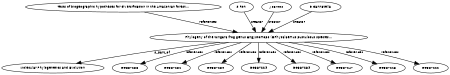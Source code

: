 digraph G {
size="3,3";
node [fontsize=7, fontname="Helvetica"];
edge [fontsize=7, fontname="Helvetica"];
node0 [label="Phylogeny of the túngara frog genus Engystomops (=Physalaemus pustulosus species...", width=0.27433100247,height=0.27433100247];
node1 [label="Tests of biogeographic hypotheses for diversification in the Amazonian forest...", width=0.27433100247,height=0.27433100247];
node2 [label="S Ron", width=0.27433100247,height=0.27433100247];
node3 [label="J Santos", width=0.27433100247,height=0.27433100247];
node4 [label="D Cannatella", width=0.27433100247,height=0.27433100247];
node5 [label="Molecular Phylogenetics and Evolution", width=0.27433100247,height=0.27433100247];
node6 [label="DQ337233", width=0.27433100247,height=0.27433100247];
node7 [label="DQ337231", width=0.27433100247,height=0.27433100247];
node8 [label="DQ337230", width=0.27433100247,height=0.27433100247];
node9 [label="DQ337229", width=0.27433100247,height=0.27433100247];
node10 [label="DQ337239", width=0.27433100247,height=0.27433100247];
node11 [label="DQ337247", width=0.27433100247,height=0.27433100247];
node12 [label="DQ337215", width=0.27433100247,height=0.27433100247];
node13 [label="DQ337222", width=0.27433100247,height=0.27433100247];
node1 -> node0 [label="references"];
node2 -> node0 [label="creator"];
node3 -> node0 [label="creator"];
node4 -> node0 [label="creator"];
node0 -> node5 [label="is_part_of"];
node0 -> node6 [label="references"];
node0 -> node7 [label="references"];
node0 -> node8 [label="references"];
node0 -> node9 [label="references"];
node0 -> node10 [label="references"];
node0 -> node11 [label="references"];
node0 -> node12 [label="references"];
node0 -> node13 [label="references"];
}

